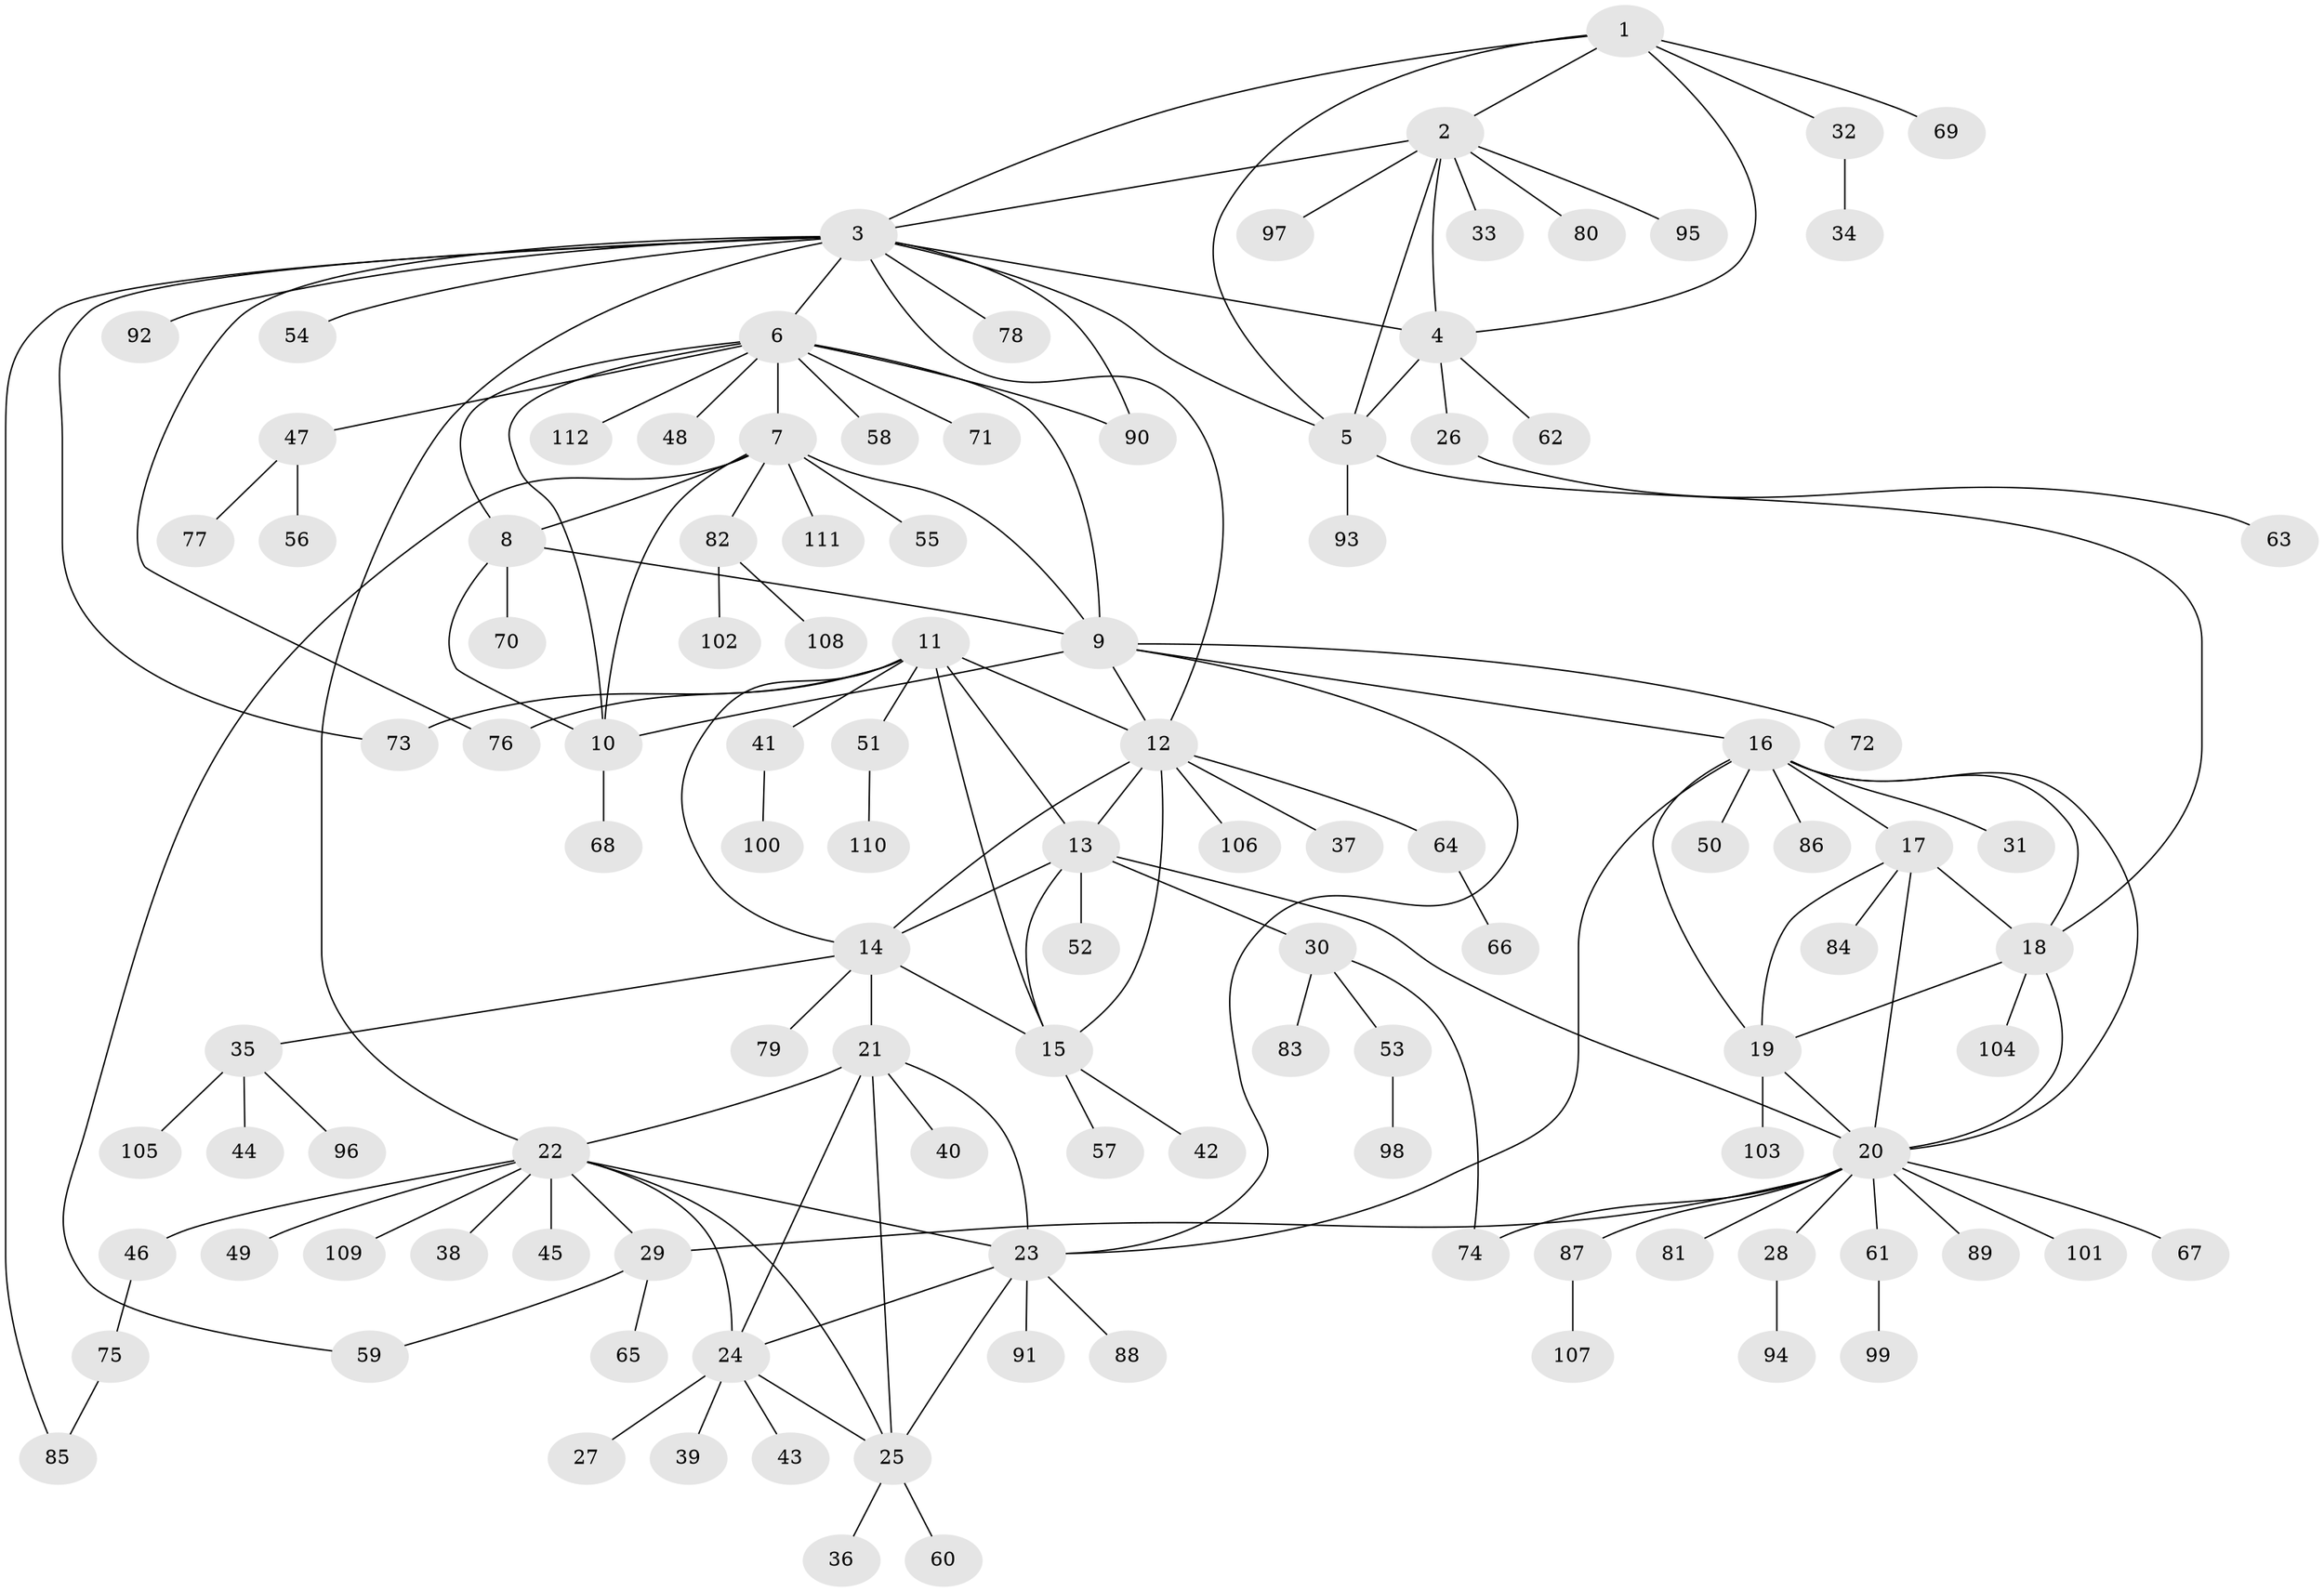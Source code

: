 // Generated by graph-tools (version 1.1) at 2025/11/02/27/25 16:11:36]
// undirected, 112 vertices, 154 edges
graph export_dot {
graph [start="1"]
  node [color=gray90,style=filled];
  1;
  2;
  3;
  4;
  5;
  6;
  7;
  8;
  9;
  10;
  11;
  12;
  13;
  14;
  15;
  16;
  17;
  18;
  19;
  20;
  21;
  22;
  23;
  24;
  25;
  26;
  27;
  28;
  29;
  30;
  31;
  32;
  33;
  34;
  35;
  36;
  37;
  38;
  39;
  40;
  41;
  42;
  43;
  44;
  45;
  46;
  47;
  48;
  49;
  50;
  51;
  52;
  53;
  54;
  55;
  56;
  57;
  58;
  59;
  60;
  61;
  62;
  63;
  64;
  65;
  66;
  67;
  68;
  69;
  70;
  71;
  72;
  73;
  74;
  75;
  76;
  77;
  78;
  79;
  80;
  81;
  82;
  83;
  84;
  85;
  86;
  87;
  88;
  89;
  90;
  91;
  92;
  93;
  94;
  95;
  96;
  97;
  98;
  99;
  100;
  101;
  102;
  103;
  104;
  105;
  106;
  107;
  108;
  109;
  110;
  111;
  112;
  1 -- 2;
  1 -- 3;
  1 -- 4;
  1 -- 5;
  1 -- 32;
  1 -- 69;
  2 -- 3;
  2 -- 4;
  2 -- 5;
  2 -- 33;
  2 -- 80;
  2 -- 95;
  2 -- 97;
  3 -- 4;
  3 -- 5;
  3 -- 6;
  3 -- 12;
  3 -- 22;
  3 -- 54;
  3 -- 73;
  3 -- 76;
  3 -- 78;
  3 -- 85;
  3 -- 90;
  3 -- 92;
  4 -- 5;
  4 -- 26;
  4 -- 62;
  5 -- 18;
  5 -- 93;
  6 -- 7;
  6 -- 8;
  6 -- 9;
  6 -- 10;
  6 -- 47;
  6 -- 48;
  6 -- 58;
  6 -- 71;
  6 -- 90;
  6 -- 112;
  7 -- 8;
  7 -- 9;
  7 -- 10;
  7 -- 55;
  7 -- 59;
  7 -- 82;
  7 -- 111;
  8 -- 9;
  8 -- 10;
  8 -- 70;
  9 -- 10;
  9 -- 12;
  9 -- 16;
  9 -- 23;
  9 -- 72;
  10 -- 68;
  11 -- 12;
  11 -- 13;
  11 -- 14;
  11 -- 15;
  11 -- 41;
  11 -- 51;
  11 -- 73;
  11 -- 76;
  12 -- 13;
  12 -- 14;
  12 -- 15;
  12 -- 37;
  12 -- 64;
  12 -- 106;
  13 -- 14;
  13 -- 15;
  13 -- 20;
  13 -- 30;
  13 -- 52;
  14 -- 15;
  14 -- 21;
  14 -- 35;
  14 -- 79;
  15 -- 42;
  15 -- 57;
  16 -- 17;
  16 -- 18;
  16 -- 19;
  16 -- 20;
  16 -- 23;
  16 -- 31;
  16 -- 50;
  16 -- 86;
  17 -- 18;
  17 -- 19;
  17 -- 20;
  17 -- 84;
  18 -- 19;
  18 -- 20;
  18 -- 104;
  19 -- 20;
  19 -- 103;
  20 -- 28;
  20 -- 29;
  20 -- 61;
  20 -- 67;
  20 -- 74;
  20 -- 81;
  20 -- 87;
  20 -- 89;
  20 -- 101;
  21 -- 22;
  21 -- 23;
  21 -- 24;
  21 -- 25;
  21 -- 40;
  22 -- 23;
  22 -- 24;
  22 -- 25;
  22 -- 29;
  22 -- 38;
  22 -- 45;
  22 -- 46;
  22 -- 49;
  22 -- 109;
  23 -- 24;
  23 -- 25;
  23 -- 88;
  23 -- 91;
  24 -- 25;
  24 -- 27;
  24 -- 39;
  24 -- 43;
  25 -- 36;
  25 -- 60;
  26 -- 63;
  28 -- 94;
  29 -- 59;
  29 -- 65;
  30 -- 53;
  30 -- 74;
  30 -- 83;
  32 -- 34;
  35 -- 44;
  35 -- 96;
  35 -- 105;
  41 -- 100;
  46 -- 75;
  47 -- 56;
  47 -- 77;
  51 -- 110;
  53 -- 98;
  61 -- 99;
  64 -- 66;
  75 -- 85;
  82 -- 102;
  82 -- 108;
  87 -- 107;
}
